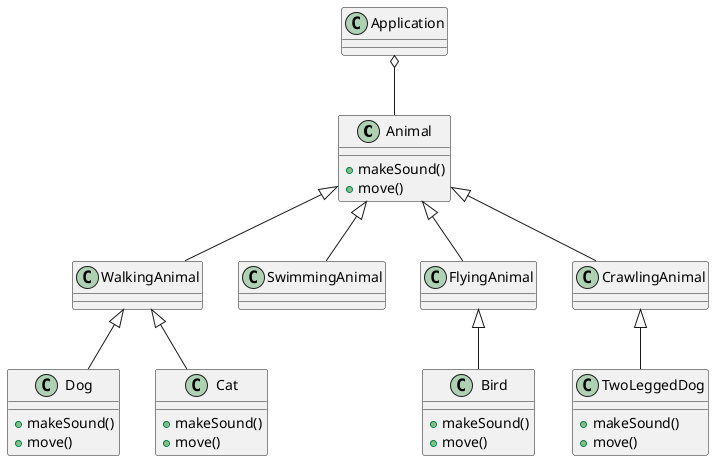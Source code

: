 @startuml
class Animal {
    + makeSound()
    + move()
}

Animal <|-- WalkingAnimal
Animal <|-- SwimmingAnimal
Animal <|-- FlyingAnimal
Animal <|-- CrawlingAnimal

WalkingAnimal <|-- Dog
WalkingAnimal <|-- Cat

CrawlingAnimal <|-- TwoLeggedDog


FlyingAnimal <|-- Bird

class CrawlingAnimal {
}

class WalkingAnimal {

}

class Dog {
    + makeSound()
    + move()
}

class Cat {
    + makeSound()
    + move()
}
class Bird {
    + makeSound()
    + move()
}

class TwoLeggedDog {
    + makeSound()
    + move()
}


class Application

Application o-- Animal

@enduml
